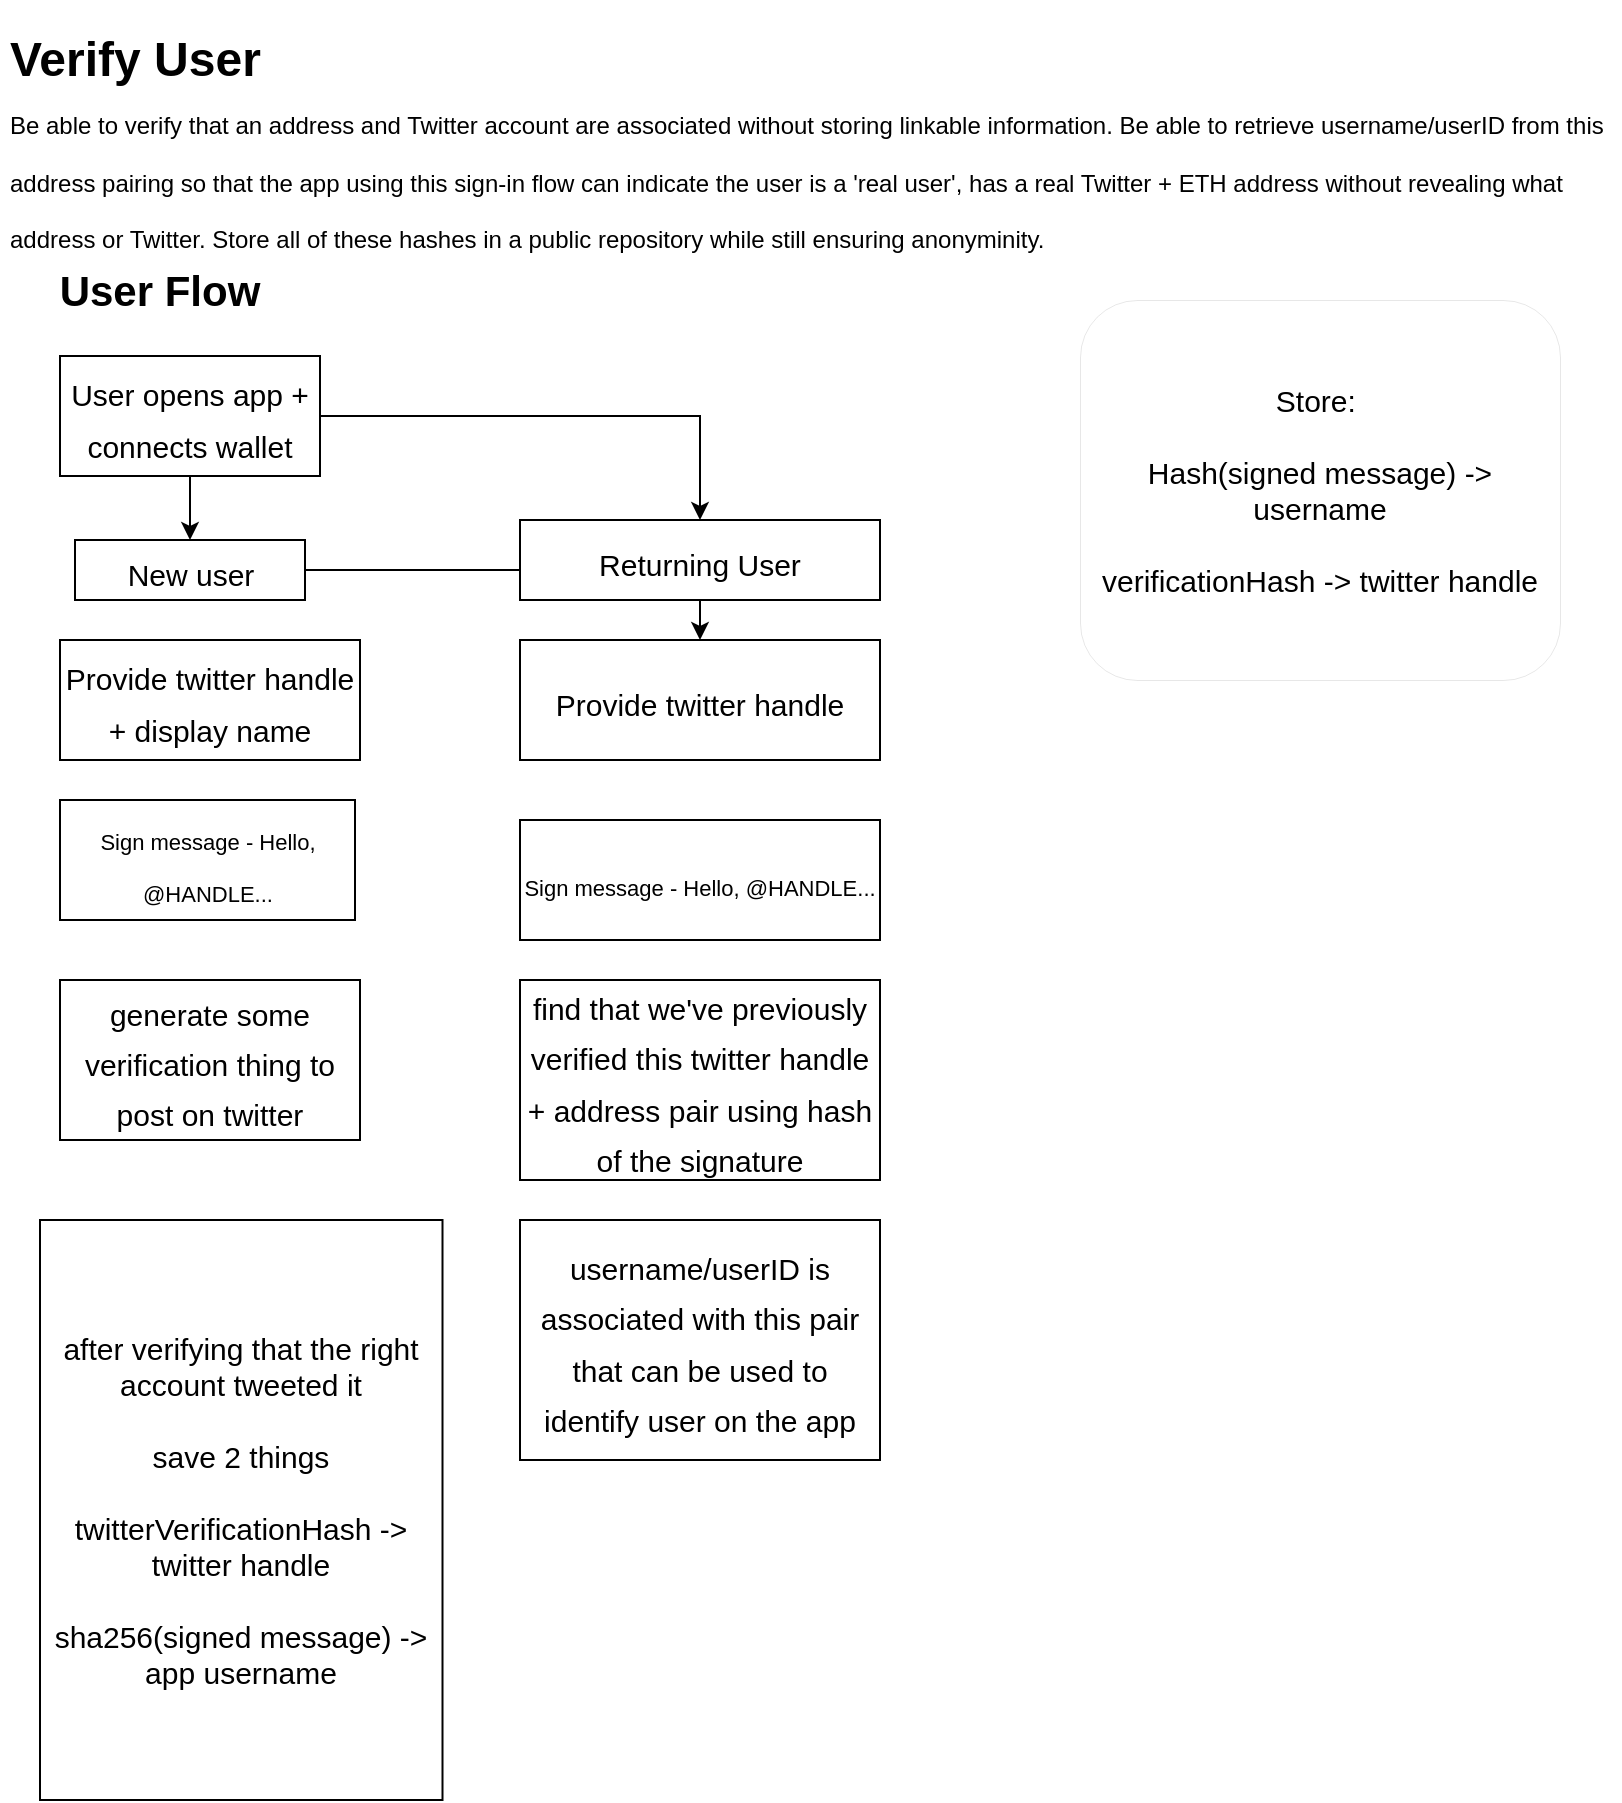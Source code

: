<mxfile version="20.1.1" type="github">
  <diagram id="frotmppnRAkI8_DNOgKx" name="Page-1">
    <mxGraphModel dx="1396" dy="866" grid="1" gridSize="10" guides="1" tooltips="1" connect="1" arrows="1" fold="1" page="1" pageScale="1" pageWidth="850" pageHeight="1100" math="0" shadow="0">
      <root>
        <mxCell id="0" />
        <mxCell id="1" parent="0" />
        <mxCell id="CW7KyH0B0hUuFeBV_yyw-3" value="&lt;h1&gt;&lt;span style=&quot;background-color: initial;&quot;&gt;Verify User&lt;br&gt;&lt;/span&gt;&lt;span style=&quot;font-size: 12px; font-weight: 400;&quot;&gt;Be able to verify that an address and Twitter account are associated without storing linkable information. Be able to retrieve username/userID from this address pairing so that the app using this sign-in flow can indicate the user is a &#39;real user&#39;, has a real Twitter + ETH address without revealing what address or Twitter. Store all of these hashes in a public repository while still ensuring anonyminity.&lt;/span&gt;&lt;/h1&gt;" style="text;html=1;strokeColor=none;fillColor=none;spacing=5;spacingTop=-20;whiteSpace=wrap;overflow=hidden;rounded=0;" vertex="1" parent="1">
          <mxGeometry x="20" y="20" width="810" height="120" as="geometry" />
        </mxCell>
        <mxCell id="CW7KyH0B0hUuFeBV_yyw-6" value="&lt;b&gt;&lt;font style=&quot;font-size: 21px;&quot;&gt;User Flow&lt;/font&gt;&lt;/b&gt;" style="text;html=1;strokeColor=none;fillColor=none;align=center;verticalAlign=middle;whiteSpace=wrap;rounded=0;" vertex="1" parent="1">
          <mxGeometry x="20" y="140" width="160" height="30" as="geometry" />
        </mxCell>
        <mxCell id="CW7KyH0B0hUuFeBV_yyw-10" style="edgeStyle=orthogonalEdgeStyle;rounded=0;orthogonalLoop=1;jettySize=auto;html=1;exitX=0.5;exitY=1;exitDx=0;exitDy=0;fontSize=21;" edge="1" parent="1" source="CW7KyH0B0hUuFeBV_yyw-7" target="CW7KyH0B0hUuFeBV_yyw-8">
          <mxGeometry relative="1" as="geometry" />
        </mxCell>
        <mxCell id="CW7KyH0B0hUuFeBV_yyw-11" style="edgeStyle=orthogonalEdgeStyle;rounded=0;orthogonalLoop=1;jettySize=auto;html=1;fontSize=21;" edge="1" parent="1" source="CW7KyH0B0hUuFeBV_yyw-7" target="CW7KyH0B0hUuFeBV_yyw-9">
          <mxGeometry relative="1" as="geometry" />
        </mxCell>
        <mxCell id="CW7KyH0B0hUuFeBV_yyw-7" value="&lt;font style=&quot;font-size: 15px;&quot;&gt;User opens app + connects wallet&lt;/font&gt;" style="rounded=0;whiteSpace=wrap;html=1;fontSize=21;" vertex="1" parent="1">
          <mxGeometry x="50" y="188" width="130" height="60" as="geometry" />
        </mxCell>
        <mxCell id="CW7KyH0B0hUuFeBV_yyw-23" value="" style="edgeStyle=orthogonalEdgeStyle;rounded=0;orthogonalLoop=1;jettySize=auto;html=1;fontSize=15;" edge="1" parent="1" source="CW7KyH0B0hUuFeBV_yyw-8" target="CW7KyH0B0hUuFeBV_yyw-17">
          <mxGeometry relative="1" as="geometry" />
        </mxCell>
        <mxCell id="CW7KyH0B0hUuFeBV_yyw-8" value="&lt;font style=&quot;font-size: 15px;&quot;&gt;New user&lt;/font&gt;" style="rounded=0;whiteSpace=wrap;html=1;fontSize=21;" vertex="1" parent="1">
          <mxGeometry x="57.5" y="280" width="115" height="30" as="geometry" />
        </mxCell>
        <mxCell id="CW7KyH0B0hUuFeBV_yyw-9" value="&lt;font style=&quot;font-size: 15px;&quot;&gt;Returning User&lt;/font&gt;" style="rounded=0;whiteSpace=wrap;html=1;fontSize=21;" vertex="1" parent="1">
          <mxGeometry x="280" y="270" width="180" height="40" as="geometry" />
        </mxCell>
        <mxCell id="CW7KyH0B0hUuFeBV_yyw-13" value="&lt;font style=&quot;font-size: 15px;&quot;&gt;Provide twitter handle + display name&lt;/font&gt;" style="rounded=0;whiteSpace=wrap;html=1;fontSize=21;" vertex="1" parent="1">
          <mxGeometry x="50" y="330" width="150" height="60" as="geometry" />
        </mxCell>
        <mxCell id="CW7KyH0B0hUuFeBV_yyw-14" value="&lt;font style=&quot;font-size: 11px;&quot;&gt;Sign message - Hello, @HANDLE...&lt;/font&gt;" style="rounded=0;whiteSpace=wrap;html=1;fontSize=21;" vertex="1" parent="1">
          <mxGeometry x="50" y="410" width="147.5" height="60" as="geometry" />
        </mxCell>
        <mxCell id="CW7KyH0B0hUuFeBV_yyw-16" value="&lt;span style=&quot;font-size: 15px;&quot;&gt;after verifying that the right account tweeted it&lt;br&gt;&lt;br&gt;save 2 things&lt;br&gt;&lt;br&gt;twitterVerificationHash -&amp;gt; twitter handle&lt;br&gt;&lt;br&gt;sha256(signed message) -&amp;gt; app username&lt;br&gt;&lt;/span&gt;" style="rounded=0;whiteSpace=wrap;html=1;fontSize=11;" vertex="1" parent="1">
          <mxGeometry x="40" y="620" width="201.25" height="290" as="geometry" />
        </mxCell>
        <mxCell id="CW7KyH0B0hUuFeBV_yyw-17" value="&lt;font style=&quot;font-size: 15px;&quot;&gt;Provide twitter handle&lt;/font&gt;" style="rounded=0;whiteSpace=wrap;html=1;fontSize=21;" vertex="1" parent="1">
          <mxGeometry x="280" y="330" width="180" height="60" as="geometry" />
        </mxCell>
        <mxCell id="CW7KyH0B0hUuFeBV_yyw-18" value="&lt;font style=&quot;font-size: 15px;&quot;&gt;find that we&#39;ve previously verified this twitter handle + address pair using hash of the signature&lt;/font&gt;" style="rounded=0;whiteSpace=wrap;html=1;fontSize=21;" vertex="1" parent="1">
          <mxGeometry x="280" y="500" width="180" height="100" as="geometry" />
        </mxCell>
        <mxCell id="CW7KyH0B0hUuFeBV_yyw-19" value="&lt;font style=&quot;font-size: 15px;&quot;&gt;username/userID is associated with this pair that can be used to identify user on the app&lt;/font&gt;" style="rounded=0;whiteSpace=wrap;html=1;fontSize=21;" vertex="1" parent="1">
          <mxGeometry x="280" y="620" width="180" height="120" as="geometry" />
        </mxCell>
        <mxCell id="CW7KyH0B0hUuFeBV_yyw-20" value="Store:&amp;nbsp;&lt;br&gt;&lt;br&gt;Hash(signed message) -&amp;gt; username&lt;br&gt;&lt;br&gt;verificationHash -&amp;gt; twitter handle" style="rounded=1;whiteSpace=wrap;html=1;fontSize=15;strokeWidth=0;" vertex="1" parent="1">
          <mxGeometry x="560" y="160" width="240" height="190" as="geometry" />
        </mxCell>
        <mxCell id="CW7KyH0B0hUuFeBV_yyw-21" value="&lt;span style=&quot;font-size: 11px;&quot;&gt;Sign message - Hello, @HANDLE...&lt;/span&gt;" style="rounded=0;whiteSpace=wrap;html=1;fontSize=21;" vertex="1" parent="1">
          <mxGeometry x="280" y="420" width="180" height="60" as="geometry" />
        </mxCell>
        <mxCell id="CW7KyH0B0hUuFeBV_yyw-22" value="&lt;font style=&quot;font-size: 15px;&quot;&gt;generate some verification thing to post on twitter&lt;/font&gt;" style="rounded=0;whiteSpace=wrap;html=1;fontSize=21;" vertex="1" parent="1">
          <mxGeometry x="50" y="500" width="150" height="80" as="geometry" />
        </mxCell>
      </root>
    </mxGraphModel>
  </diagram>
</mxfile>
